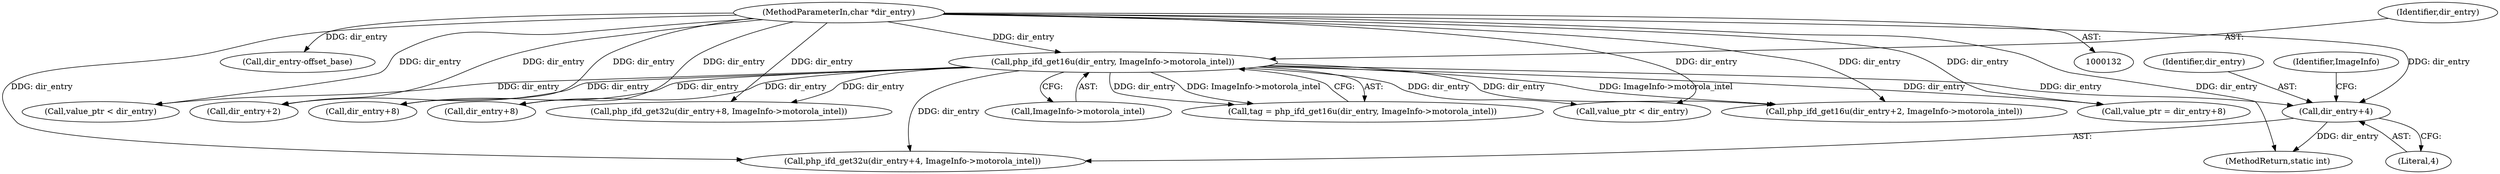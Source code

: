 digraph "0_php_082aecfc3a753ad03be82cf14f03ac065723ec92_0@pointer" {
"1000193" [label="(Call,dir_entry+4)"];
"1000134" [label="(MethodParameterIn,char *dir_entry)"];
"1000176" [label="(Call,php_ifd_get16u(dir_entry, ImageInfo->motorola_intel))"];
"1000177" [label="(Identifier,dir_entry)"];
"1000194" [label="(Identifier,dir_entry)"];
"1000192" [label="(Call,php_ifd_get32u(dir_entry+4, ImageInfo->motorola_intel))"];
"1000280" [label="(Call,dir_entry-offset_base)"];
"1000134" [label="(MethodParameterIn,char *dir_entry)"];
"1000184" [label="(Call,dir_entry+2)"];
"1000195" [label="(Literal,4)"];
"1000406" [label="(Call,dir_entry+8)"];
"1000174" [label="(Call,tag = php_ifd_get16u(dir_entry, ImageInfo->motorola_intel))"];
"1000250" [label="(Call,dir_entry+8)"];
"1000183" [label="(Call,php_ifd_get16u(dir_entry+2, ImageInfo->motorola_intel))"];
"1000197" [label="(Identifier,ImageInfo)"];
"1000178" [label="(Call,ImageInfo->motorola_intel)"];
"1000318" [label="(Call,value_ptr < dir_entry)"];
"1000249" [label="(Call,php_ifd_get32u(dir_entry+8, ImageInfo->motorola_intel))"];
"1000176" [label="(Call,php_ifd_get16u(dir_entry, ImageInfo->motorola_intel))"];
"1000273" [label="(Call,value_ptr < dir_entry)"];
"1000404" [label="(Call,value_ptr = dir_entry+8)"];
"1000193" [label="(Call,dir_entry+4)"];
"1000797" [label="(MethodReturn,static int)"];
"1000193" -> "1000192"  [label="AST: "];
"1000193" -> "1000195"  [label="CFG: "];
"1000194" -> "1000193"  [label="AST: "];
"1000195" -> "1000193"  [label="AST: "];
"1000197" -> "1000193"  [label="CFG: "];
"1000193" -> "1000797"  [label="DDG: dir_entry"];
"1000134" -> "1000193"  [label="DDG: dir_entry"];
"1000176" -> "1000193"  [label="DDG: dir_entry"];
"1000134" -> "1000132"  [label="AST: "];
"1000134" -> "1000797"  [label="DDG: dir_entry"];
"1000134" -> "1000176"  [label="DDG: dir_entry"];
"1000134" -> "1000183"  [label="DDG: dir_entry"];
"1000134" -> "1000184"  [label="DDG: dir_entry"];
"1000134" -> "1000192"  [label="DDG: dir_entry"];
"1000134" -> "1000249"  [label="DDG: dir_entry"];
"1000134" -> "1000250"  [label="DDG: dir_entry"];
"1000134" -> "1000273"  [label="DDG: dir_entry"];
"1000134" -> "1000280"  [label="DDG: dir_entry"];
"1000134" -> "1000318"  [label="DDG: dir_entry"];
"1000134" -> "1000404"  [label="DDG: dir_entry"];
"1000134" -> "1000406"  [label="DDG: dir_entry"];
"1000176" -> "1000174"  [label="AST: "];
"1000176" -> "1000178"  [label="CFG: "];
"1000177" -> "1000176"  [label="AST: "];
"1000178" -> "1000176"  [label="AST: "];
"1000174" -> "1000176"  [label="CFG: "];
"1000176" -> "1000174"  [label="DDG: dir_entry"];
"1000176" -> "1000174"  [label="DDG: ImageInfo->motorola_intel"];
"1000176" -> "1000183"  [label="DDG: dir_entry"];
"1000176" -> "1000183"  [label="DDG: ImageInfo->motorola_intel"];
"1000176" -> "1000184"  [label="DDG: dir_entry"];
"1000176" -> "1000192"  [label="DDG: dir_entry"];
"1000176" -> "1000249"  [label="DDG: dir_entry"];
"1000176" -> "1000250"  [label="DDG: dir_entry"];
"1000176" -> "1000273"  [label="DDG: dir_entry"];
"1000176" -> "1000318"  [label="DDG: dir_entry"];
"1000176" -> "1000404"  [label="DDG: dir_entry"];
"1000176" -> "1000406"  [label="DDG: dir_entry"];
}
